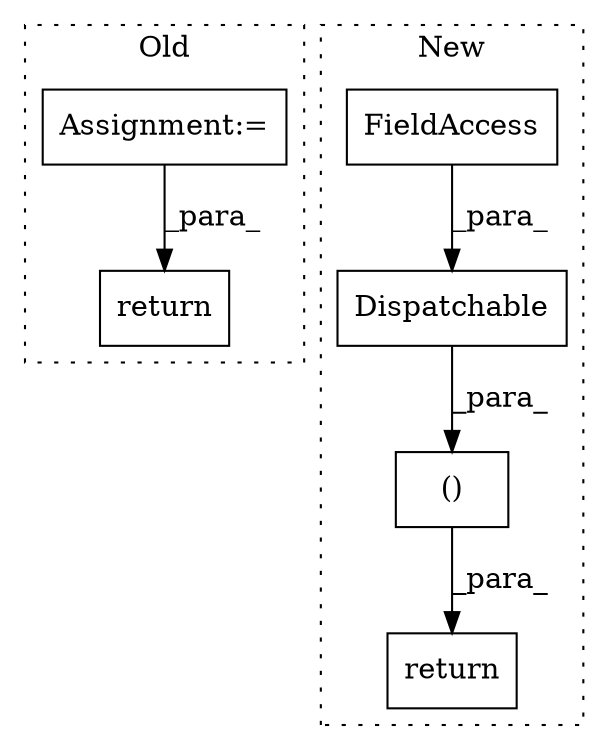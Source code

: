 digraph G {
subgraph cluster0 {
1 [label="return" a="41" s="1188" l="7" shape="box"];
5 [label="Assignment:=" a="7" s="1172" l="10" shape="box"];
label = "Old";
style="dotted";
}
subgraph cluster1 {
2 [label="Dispatchable" a="32" s="1702,1730" l="13,1" shape="box"];
3 [label="()" a="106" s="1678" l="53" shape="box"];
4 [label="FieldAccess" a="22" s="1717" l="5" shape="box"];
6 [label="return" a="41" s="1666" l="12" shape="box"];
label = "New";
style="dotted";
}
2 -> 3 [label="_para_"];
3 -> 6 [label="_para_"];
4 -> 2 [label="_para_"];
5 -> 1 [label="_para_"];
}